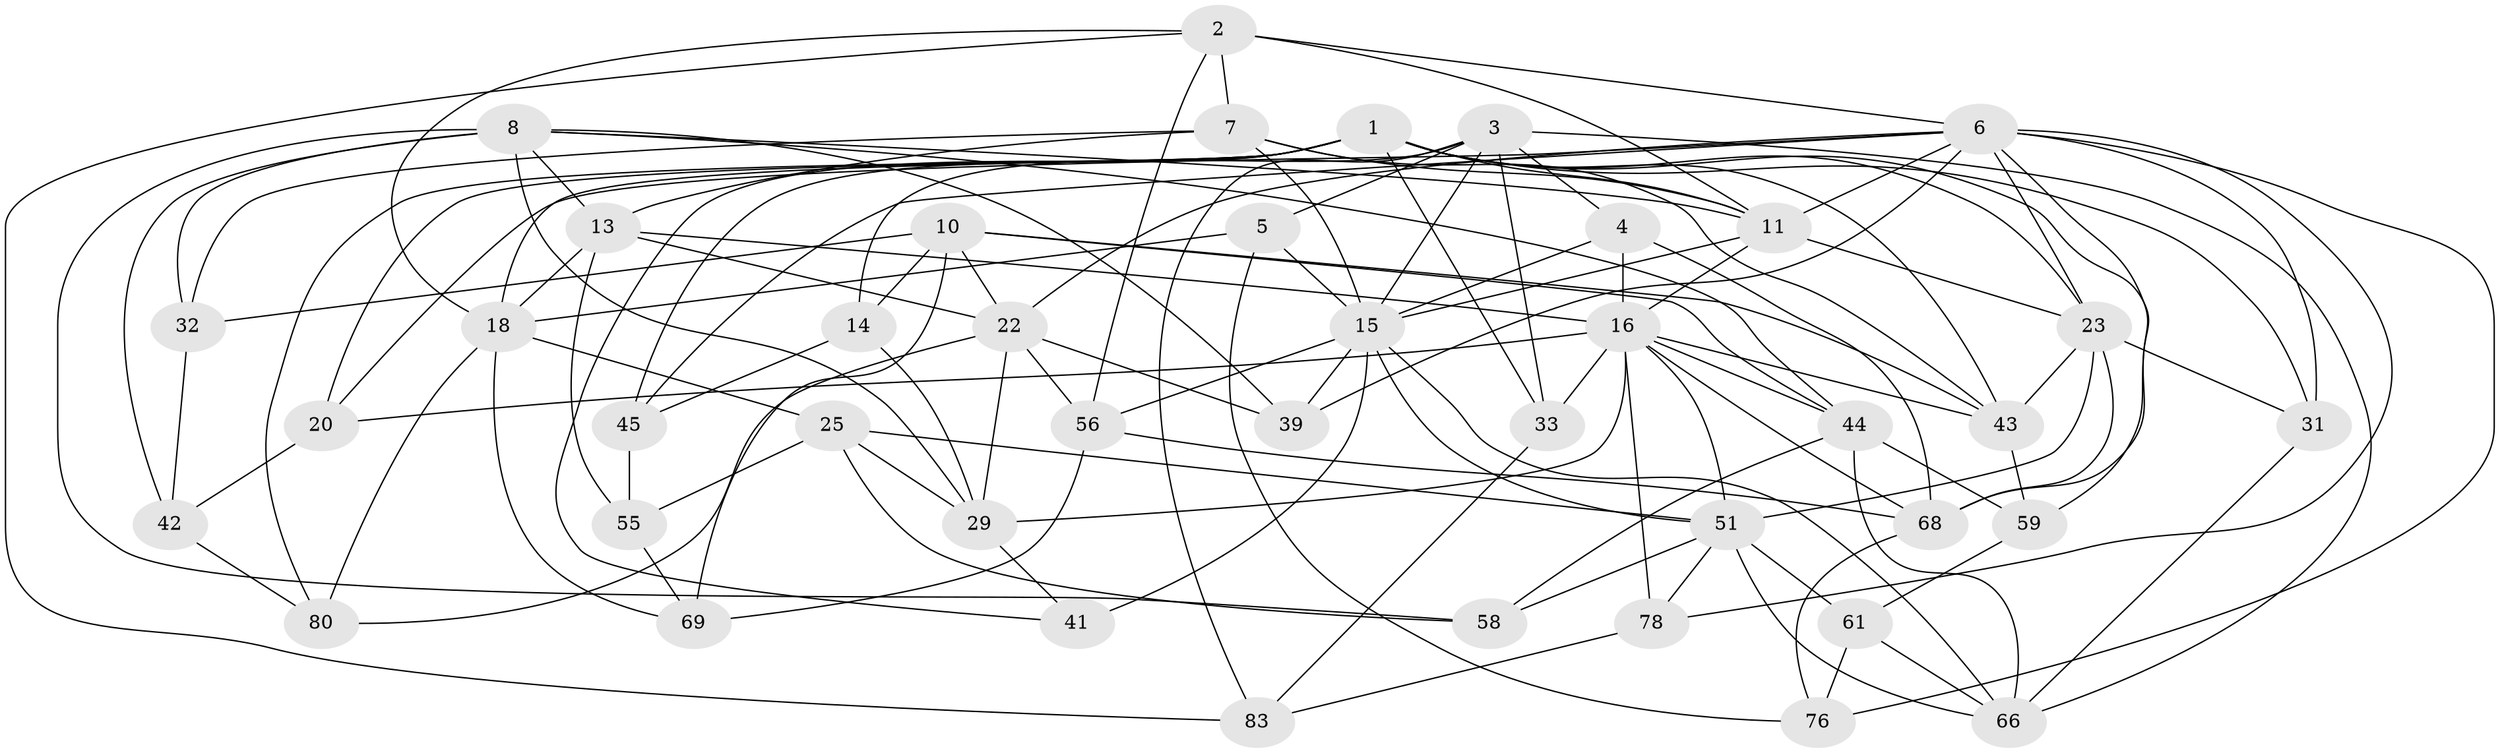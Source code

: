 // original degree distribution, {4: 1.0}
// Generated by graph-tools (version 1.1) at 2025/16/03/09/25 04:16:18]
// undirected, 42 vertices, 119 edges
graph export_dot {
graph [start="1"]
  node [color=gray90,style=filled];
  1 [super="+19+9"];
  2 [super="+67"];
  3 [super="+40"];
  4;
  5;
  6 [super="+53+36"];
  7 [super="+64"];
  8 [super="+12+37"];
  10 [super="+71"];
  11 [super="+74+60"];
  13 [super="+54"];
  14;
  15 [super="+28+24"];
  16 [super="+17+65+38"];
  18 [super="+21"];
  20 [super="+35+49"];
  22 [super="+77+52"];
  23 [super="+26+30"];
  25 [super="+34"];
  29 [super="+63"];
  31;
  32;
  33;
  39;
  41;
  42;
  43 [super="+50"];
  44 [super="+47"];
  45;
  51 [super="+62"];
  55;
  56 [super="+73"];
  58;
  59;
  61;
  66 [super="+70"];
  68 [super="+72"];
  69;
  76;
  78;
  80;
  83;
  1 -- 33;
  1 -- 20 [weight=2];
  1 -- 43;
  1 -- 45;
  1 -- 23;
  1 -- 41;
  1 -- 11;
  1 -- 80;
  1 -- 18;
  1 -- 59;
  1 -- 31;
  2 -- 56;
  2 -- 18;
  2 -- 83;
  2 -- 11;
  2 -- 7;
  2 -- 6;
  3 -- 4;
  3 -- 83;
  3 -- 15 [weight=2];
  3 -- 33;
  3 -- 66;
  3 -- 5;
  3 -- 14;
  4 -- 68;
  4 -- 16;
  4 -- 15;
  5 -- 76;
  5 -- 18;
  5 -- 15;
  6 -- 22;
  6 -- 76;
  6 -- 20;
  6 -- 68;
  6 -- 23 [weight=2];
  6 -- 39;
  6 -- 11;
  6 -- 45;
  6 -- 78;
  6 -- 31;
  7 -- 32;
  7 -- 43;
  7 -- 13;
  7 -- 11;
  7 -- 15;
  8 -- 13;
  8 -- 32;
  8 -- 42;
  8 -- 29;
  8 -- 39;
  8 -- 58;
  8 -- 11;
  8 -- 44;
  10 -- 69;
  10 -- 14;
  10 -- 22;
  10 -- 32;
  10 -- 43;
  10 -- 44;
  11 -- 16;
  11 -- 15;
  11 -- 23;
  13 -- 18;
  13 -- 16;
  13 -- 55;
  13 -- 22;
  14 -- 45;
  14 -- 29;
  15 -- 66;
  15 -- 56;
  15 -- 41 [weight=2];
  15 -- 39;
  15 -- 51;
  16 -- 33;
  16 -- 51;
  16 -- 20 [weight=2];
  16 -- 43;
  16 -- 29;
  16 -- 68;
  16 -- 78;
  16 -- 44;
  18 -- 80;
  18 -- 69;
  18 -- 25 [weight=2];
  20 -- 42;
  22 -- 80;
  22 -- 56 [weight=2];
  22 -- 39;
  22 -- 29;
  23 -- 31;
  23 -- 43;
  23 -- 68;
  23 -- 51;
  25 -- 58;
  25 -- 51;
  25 -- 29;
  25 -- 55;
  29 -- 41;
  31 -- 66;
  32 -- 42;
  33 -- 83;
  42 -- 80;
  43 -- 59;
  44 -- 59;
  44 -- 58;
  44 -- 66;
  45 -- 55;
  51 -- 58;
  51 -- 66;
  51 -- 61;
  51 -- 78;
  55 -- 69;
  56 -- 68;
  56 -- 69;
  59 -- 61;
  61 -- 66;
  61 -- 76;
  68 -- 76;
  78 -- 83;
}
